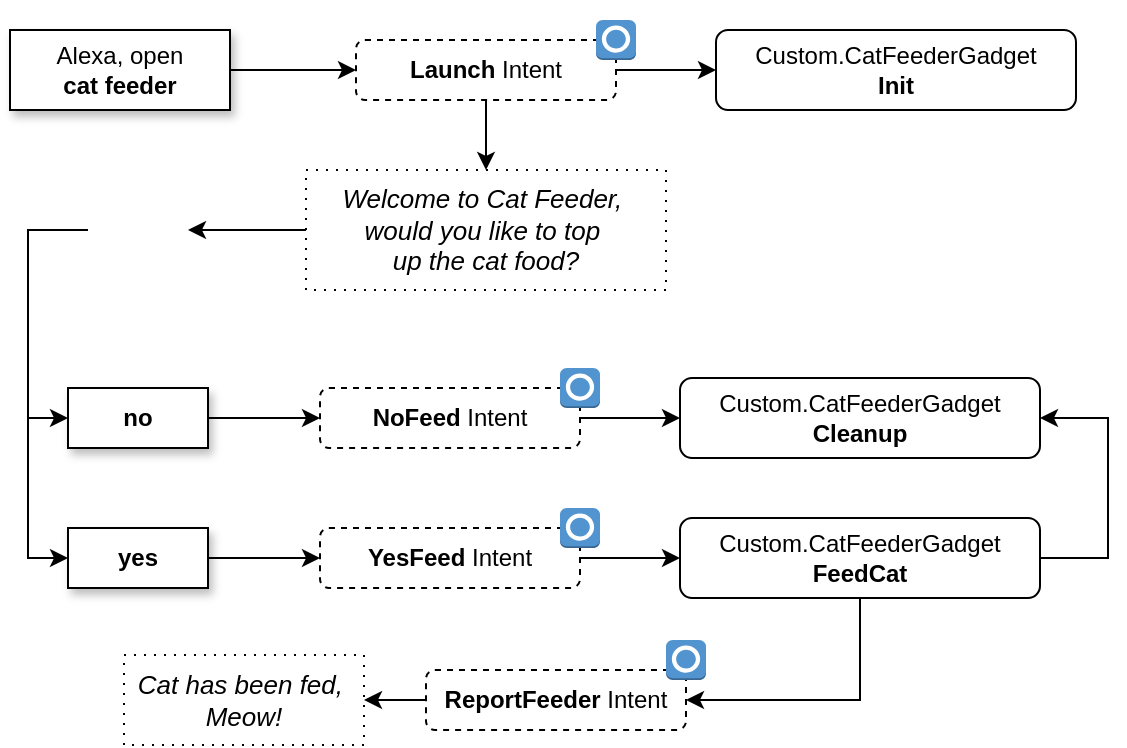 <mxfile version="12.5.5" type="device"><diagram name="Page-1" id="42789a77-a242-8287-6e28-9cd8cfd52e62"><mxGraphModel dx="1422" dy="801" grid="1" gridSize="10" guides="1" tooltips="1" connect="1" arrows="1" fold="1" page="1" pageScale="1" pageWidth="1100" pageHeight="850" background="#ffffff" math="0" shadow="0"><root><mxCell id="0"/><mxCell id="1" parent="0"/><mxCell id="hQnyn0fZsZqQcl2A0cLk-11" style="edgeStyle=orthogonalEdgeStyle;rounded=0;orthogonalLoop=1;jettySize=auto;html=1;entryX=0;entryY=0.5;entryDx=0;entryDy=0;" edge="1" parent="1" source="hQnyn0fZsZqQcl2A0cLk-2" target="hQnyn0fZsZqQcl2A0cLk-9"><mxGeometry relative="1" as="geometry"/></mxCell><mxCell id="hQnyn0fZsZqQcl2A0cLk-2" value="&lt;span style=&quot;white-space: normal&quot;&gt;Alexa, open&lt;br&gt;&lt;b&gt;cat feeder&lt;/b&gt;&lt;/span&gt;" style="rounded=0;whiteSpace=wrap;html=1;comic=0;glass=0;shadow=1;" vertex="1" parent="1"><mxGeometry x="141" y="110" width="110" height="40" as="geometry"/></mxCell><mxCell id="hQnyn0fZsZqQcl2A0cLk-12" style="edgeStyle=orthogonalEdgeStyle;rounded=0;orthogonalLoop=1;jettySize=auto;html=1;entryX=0;entryY=0.5;entryDx=0;entryDy=0;" edge="1" parent="1" source="hQnyn0fZsZqQcl2A0cLk-9" target="hQnyn0fZsZqQcl2A0cLk-14"><mxGeometry relative="1" as="geometry"><mxPoint x="554" y="125" as="targetPoint"/></mxGeometry></mxCell><mxCell id="hQnyn0fZsZqQcl2A0cLk-19" style="edgeStyle=orthogonalEdgeStyle;rounded=0;orthogonalLoop=1;jettySize=auto;html=1;" edge="1" parent="1" source="hQnyn0fZsZqQcl2A0cLk-9" target="hQnyn0fZsZqQcl2A0cLk-18"><mxGeometry relative="1" as="geometry"/></mxCell><mxCell id="hQnyn0fZsZqQcl2A0cLk-9" value="&lt;b&gt;Launch&lt;/b&gt; Intent" style="rounded=1;whiteSpace=wrap;html=1;strokeWidth=1;dashed=1;" vertex="1" parent="1"><mxGeometry x="314" y="115" width="130" height="30" as="geometry"/></mxCell><mxCell id="hQnyn0fZsZqQcl2A0cLk-10" value="" style="outlineConnect=0;dashed=0;verticalLabelPosition=bottom;verticalAlign=top;align=center;html=1;shape=mxgraph.aws3.alexa_skill;fillColor=#5294CF;gradientColor=none;" vertex="1" parent="1"><mxGeometry x="434" y="105" width="20" height="20" as="geometry"/></mxCell><mxCell id="hQnyn0fZsZqQcl2A0cLk-14" value="&lt;span style=&quot;white-space: normal&quot;&gt;Custom.CatFeederGadget&lt;br&gt;&lt;b&gt;Init&lt;/b&gt;&lt;/span&gt;" style="rounded=1;whiteSpace=wrap;html=1;" vertex="1" parent="1"><mxGeometry x="494" y="110" width="180" height="40" as="geometry"/></mxCell><mxCell id="hQnyn0fZsZqQcl2A0cLk-13" value="" style="shape=image;html=1;verticalAlign=top;verticalLabelPosition=bottom;labelBackgroundColor=#ffffff;imageAspect=0;aspect=fixed;image=https://cdn4.iconfinder.com/data/icons/logos-and-brands/512/272_Raspberry_Pi_logo-128.png" vertex="1" parent="1"><mxGeometry x="654" y="95" width="30" height="30" as="geometry"/></mxCell><mxCell id="hQnyn0fZsZqQcl2A0cLk-23" style="edgeStyle=orthogonalEdgeStyle;rounded=0;orthogonalLoop=1;jettySize=auto;html=1;entryX=1;entryY=0.5;entryDx=0;entryDy=0;" edge="1" parent="1" source="hQnyn0fZsZqQcl2A0cLk-18" target="hQnyn0fZsZqQcl2A0cLk-22"><mxGeometry relative="1" as="geometry"/></mxCell><mxCell id="hQnyn0fZsZqQcl2A0cLk-18" value="&lt;span style=&quot;font-size: 13px ; white-space: pre ; background-color: rgb(255 , 255 , 255)&quot;&gt;&lt;i&gt;Welcome to Cat Feeder, &lt;br&gt;would you like to top &lt;br&gt;up the cat food?&lt;/i&gt;&lt;/span&gt;" style="rounded=0;whiteSpace=wrap;html=1;dashed=1;dashPattern=1 4;" vertex="1" parent="1"><mxGeometry x="289" y="180" width="180" height="60" as="geometry"/></mxCell><mxCell id="hQnyn0fZsZqQcl2A0cLk-20" value="" style="shape=image;html=1;verticalAlign=top;verticalLabelPosition=bottom;labelBackgroundColor=#ffffff;imageAspect=0;aspect=fixed;image=https://cdn3.iconfinder.com/data/icons/faticons/32/user-01-128.png;dashed=1;strokeWidth=2;" vertex="1" parent="1"><mxGeometry x="234" y="95" width="30" height="30" as="geometry"/></mxCell><mxCell id="hQnyn0fZsZqQcl2A0cLk-29" style="edgeStyle=orthogonalEdgeStyle;rounded=0;orthogonalLoop=1;jettySize=auto;html=1;entryX=0;entryY=0.5;entryDx=0;entryDy=0;" edge="1" parent="1" source="hQnyn0fZsZqQcl2A0cLk-22" target="hQnyn0fZsZqQcl2A0cLk-26"><mxGeometry relative="1" as="geometry"><Array as="points"><mxPoint x="150" y="210"/><mxPoint x="150" y="374"/></Array></mxGeometry></mxCell><mxCell id="hQnyn0fZsZqQcl2A0cLk-31" style="edgeStyle=orthogonalEdgeStyle;rounded=0;orthogonalLoop=1;jettySize=auto;html=1;entryX=0;entryY=0.5;entryDx=0;entryDy=0;" edge="1" parent="1" source="hQnyn0fZsZqQcl2A0cLk-22" target="hQnyn0fZsZqQcl2A0cLk-28"><mxGeometry relative="1" as="geometry"><Array as="points"><mxPoint x="150" y="210"/><mxPoint x="150" y="304"/></Array></mxGeometry></mxCell><mxCell id="hQnyn0fZsZqQcl2A0cLk-22" value="" style="shape=image;html=1;verticalAlign=top;verticalLabelPosition=bottom;labelBackgroundColor=#ffffff;imageAspect=0;aspect=fixed;image=https://cdn3.iconfinder.com/data/icons/faticons/32/user-01-128.png;dashed=1;strokeWidth=2;" vertex="1" parent="1"><mxGeometry x="180" y="185" width="50" height="50" as="geometry"/></mxCell><mxCell id="hQnyn0fZsZqQcl2A0cLk-38" style="edgeStyle=orthogonalEdgeStyle;rounded=0;orthogonalLoop=1;jettySize=auto;html=1;entryX=0;entryY=0.5;entryDx=0;entryDy=0;" edge="1" parent="1" source="hQnyn0fZsZqQcl2A0cLk-24" target="hQnyn0fZsZqQcl2A0cLk-36"><mxGeometry relative="1" as="geometry"/></mxCell><mxCell id="hQnyn0fZsZqQcl2A0cLk-24" value="&lt;b&gt;YesFeed&lt;/b&gt; Intent" style="rounded=1;whiteSpace=wrap;html=1;strokeWidth=1;dashed=1;" vertex="1" parent="1"><mxGeometry x="296" y="359" width="130" height="30" as="geometry"/></mxCell><mxCell id="hQnyn0fZsZqQcl2A0cLk-40" style="edgeStyle=orthogonalEdgeStyle;rounded=0;orthogonalLoop=1;jettySize=auto;html=1;entryX=0;entryY=0.5;entryDx=0;entryDy=0;" edge="1" parent="1" source="hQnyn0fZsZqQcl2A0cLk-25" target="hQnyn0fZsZqQcl2A0cLk-39"><mxGeometry relative="1" as="geometry"/></mxCell><mxCell id="hQnyn0fZsZqQcl2A0cLk-25" value="&lt;b&gt;NoFeed&lt;/b&gt; Intent" style="rounded=1;whiteSpace=wrap;html=1;strokeWidth=1;dashed=1;" vertex="1" parent="1"><mxGeometry x="296" y="289" width="130" height="30" as="geometry"/></mxCell><mxCell id="hQnyn0fZsZqQcl2A0cLk-35" style="edgeStyle=orthogonalEdgeStyle;rounded=0;orthogonalLoop=1;jettySize=auto;html=1;entryX=0;entryY=0.5;entryDx=0;entryDy=0;" edge="1" parent="1" source="hQnyn0fZsZqQcl2A0cLk-26" target="hQnyn0fZsZqQcl2A0cLk-24"><mxGeometry relative="1" as="geometry"/></mxCell><mxCell id="hQnyn0fZsZqQcl2A0cLk-26" value="&lt;b&gt;yes&lt;/b&gt;" style="rounded=0;whiteSpace=wrap;html=1;shadow=1;" vertex="1" parent="1"><mxGeometry x="170" y="359" width="70" height="30" as="geometry"/></mxCell><mxCell id="hQnyn0fZsZqQcl2A0cLk-27" value="" style="shape=image;html=1;verticalAlign=top;verticalLabelPosition=bottom;labelBackgroundColor=#ffffff;imageAspect=0;aspect=fixed;image=https://cdn3.iconfinder.com/data/icons/faticons/32/user-01-128.png;dashed=1;strokeWidth=2;" vertex="1" parent="1"><mxGeometry x="221" y="339" width="30" height="30" as="geometry"/></mxCell><mxCell id="hQnyn0fZsZqQcl2A0cLk-34" style="edgeStyle=orthogonalEdgeStyle;rounded=0;orthogonalLoop=1;jettySize=auto;html=1;entryX=0;entryY=0.5;entryDx=0;entryDy=0;" edge="1" parent="1" source="hQnyn0fZsZqQcl2A0cLk-28" target="hQnyn0fZsZqQcl2A0cLk-25"><mxGeometry relative="1" as="geometry"/></mxCell><mxCell id="hQnyn0fZsZqQcl2A0cLk-28" value="&lt;b&gt;no&lt;/b&gt;" style="rounded=0;whiteSpace=wrap;html=1;glass=0;comic=0;shadow=1;" vertex="1" parent="1"><mxGeometry x="170" y="289" width="70" height="30" as="geometry"/></mxCell><mxCell id="hQnyn0fZsZqQcl2A0cLk-30" value="" style="shape=image;html=1;verticalAlign=top;verticalLabelPosition=bottom;labelBackgroundColor=#ffffff;imageAspect=0;aspect=fixed;image=https://cdn3.iconfinder.com/data/icons/faticons/32/user-01-128.png;dashed=1;strokeWidth=2;" vertex="1" parent="1"><mxGeometry x="221" y="269" width="30" height="30" as="geometry"/></mxCell><mxCell id="hQnyn0fZsZqQcl2A0cLk-32" value="" style="outlineConnect=0;dashed=0;verticalLabelPosition=bottom;verticalAlign=top;align=center;html=1;shape=mxgraph.aws3.alexa_skill;fillColor=#5294CF;gradientColor=none;" vertex="1" parent="1"><mxGeometry x="416" y="279" width="20" height="20" as="geometry"/></mxCell><mxCell id="hQnyn0fZsZqQcl2A0cLk-33" value="" style="outlineConnect=0;dashed=0;verticalLabelPosition=bottom;verticalAlign=top;align=center;html=1;shape=mxgraph.aws3.alexa_skill;fillColor=#5294CF;gradientColor=none;" vertex="1" parent="1"><mxGeometry x="416" y="349" width="20" height="20" as="geometry"/></mxCell><mxCell id="hQnyn0fZsZqQcl2A0cLk-49" style="edgeStyle=orthogonalEdgeStyle;rounded=0;orthogonalLoop=1;jettySize=auto;html=1;entryX=1;entryY=0.5;entryDx=0;entryDy=0;" edge="1" parent="1" source="hQnyn0fZsZqQcl2A0cLk-36" target="hQnyn0fZsZqQcl2A0cLk-46"><mxGeometry relative="1" as="geometry"><Array as="points"><mxPoint x="566" y="445"/></Array></mxGeometry></mxCell><mxCell id="hQnyn0fZsZqQcl2A0cLk-52" style="edgeStyle=orthogonalEdgeStyle;rounded=0;orthogonalLoop=1;jettySize=auto;html=1;entryX=1;entryY=0.5;entryDx=0;entryDy=0;" edge="1" parent="1" source="hQnyn0fZsZqQcl2A0cLk-36" target="hQnyn0fZsZqQcl2A0cLk-39"><mxGeometry relative="1" as="geometry"><Array as="points"><mxPoint x="690" y="374"/><mxPoint x="690" y="304"/></Array></mxGeometry></mxCell><mxCell id="hQnyn0fZsZqQcl2A0cLk-36" value="&lt;span style=&quot;white-space: normal&quot;&gt;Custom.CatFeederGadget&lt;br&gt;&lt;b&gt;FeedCat&lt;/b&gt;&lt;/span&gt;" style="rounded=1;whiteSpace=wrap;html=1;" vertex="1" parent="1"><mxGeometry x="476" y="354" width="180" height="40" as="geometry"/></mxCell><mxCell id="hQnyn0fZsZqQcl2A0cLk-37" value="" style="shape=image;html=1;verticalAlign=top;verticalLabelPosition=bottom;labelBackgroundColor=#ffffff;imageAspect=0;aspect=fixed;image=https://cdn4.iconfinder.com/data/icons/logos-and-brands/512/272_Raspberry_Pi_logo-128.png" vertex="1" parent="1"><mxGeometry x="636" y="339" width="30" height="30" as="geometry"/></mxCell><mxCell id="hQnyn0fZsZqQcl2A0cLk-39" value="&lt;span style=&quot;white-space: normal&quot;&gt;Custom.CatFeederGadget&lt;br&gt;&lt;b&gt;Cleanup&lt;/b&gt;&lt;/span&gt;" style="rounded=1;whiteSpace=wrap;html=1;" vertex="1" parent="1"><mxGeometry x="476" y="284" width="180" height="40" as="geometry"/></mxCell><mxCell id="hQnyn0fZsZqQcl2A0cLk-41" value="" style="shape=image;html=1;verticalAlign=top;verticalLabelPosition=bottom;labelBackgroundColor=#ffffff;imageAspect=0;aspect=fixed;image=https://cdn4.iconfinder.com/data/icons/logos-and-brands/512/272_Raspberry_Pi_logo-128.png" vertex="1" parent="1"><mxGeometry x="636" y="269" width="30" height="30" as="geometry"/></mxCell><mxCell id="hQnyn0fZsZqQcl2A0cLk-51" style="edgeStyle=orthogonalEdgeStyle;rounded=0;orthogonalLoop=1;jettySize=auto;html=1;" edge="1" parent="1" source="hQnyn0fZsZqQcl2A0cLk-46" target="hQnyn0fZsZqQcl2A0cLk-50"><mxGeometry relative="1" as="geometry"/></mxCell><mxCell id="hQnyn0fZsZqQcl2A0cLk-46" value="&lt;b&gt;ReportFeeder&lt;/b&gt; Intent" style="rounded=1;whiteSpace=wrap;html=1;strokeWidth=1;dashed=1;" vertex="1" parent="1"><mxGeometry x="349" y="430" width="130" height="30" as="geometry"/></mxCell><mxCell id="hQnyn0fZsZqQcl2A0cLk-47" value="" style="outlineConnect=0;dashed=0;verticalLabelPosition=bottom;verticalAlign=top;align=center;html=1;shape=mxgraph.aws3.alexa_skill;fillColor=#5294CF;gradientColor=none;" vertex="1" parent="1"><mxGeometry x="469" y="415" width="20" height="20" as="geometry"/></mxCell><mxCell id="hQnyn0fZsZqQcl2A0cLk-50" value="&lt;span style=&quot;font-size: 13px ; white-space: pre&quot;&gt;&lt;i&gt;Cat has been fed, &lt;br/&gt;Meow!&lt;/i&gt;&lt;/span&gt;" style="rounded=0;whiteSpace=wrap;html=1;dashed=1;dashPattern=1 4;" vertex="1" parent="1"><mxGeometry x="198" y="422.5" width="120" height="45" as="geometry"/></mxCell></root></mxGraphModel></diagram></mxfile>